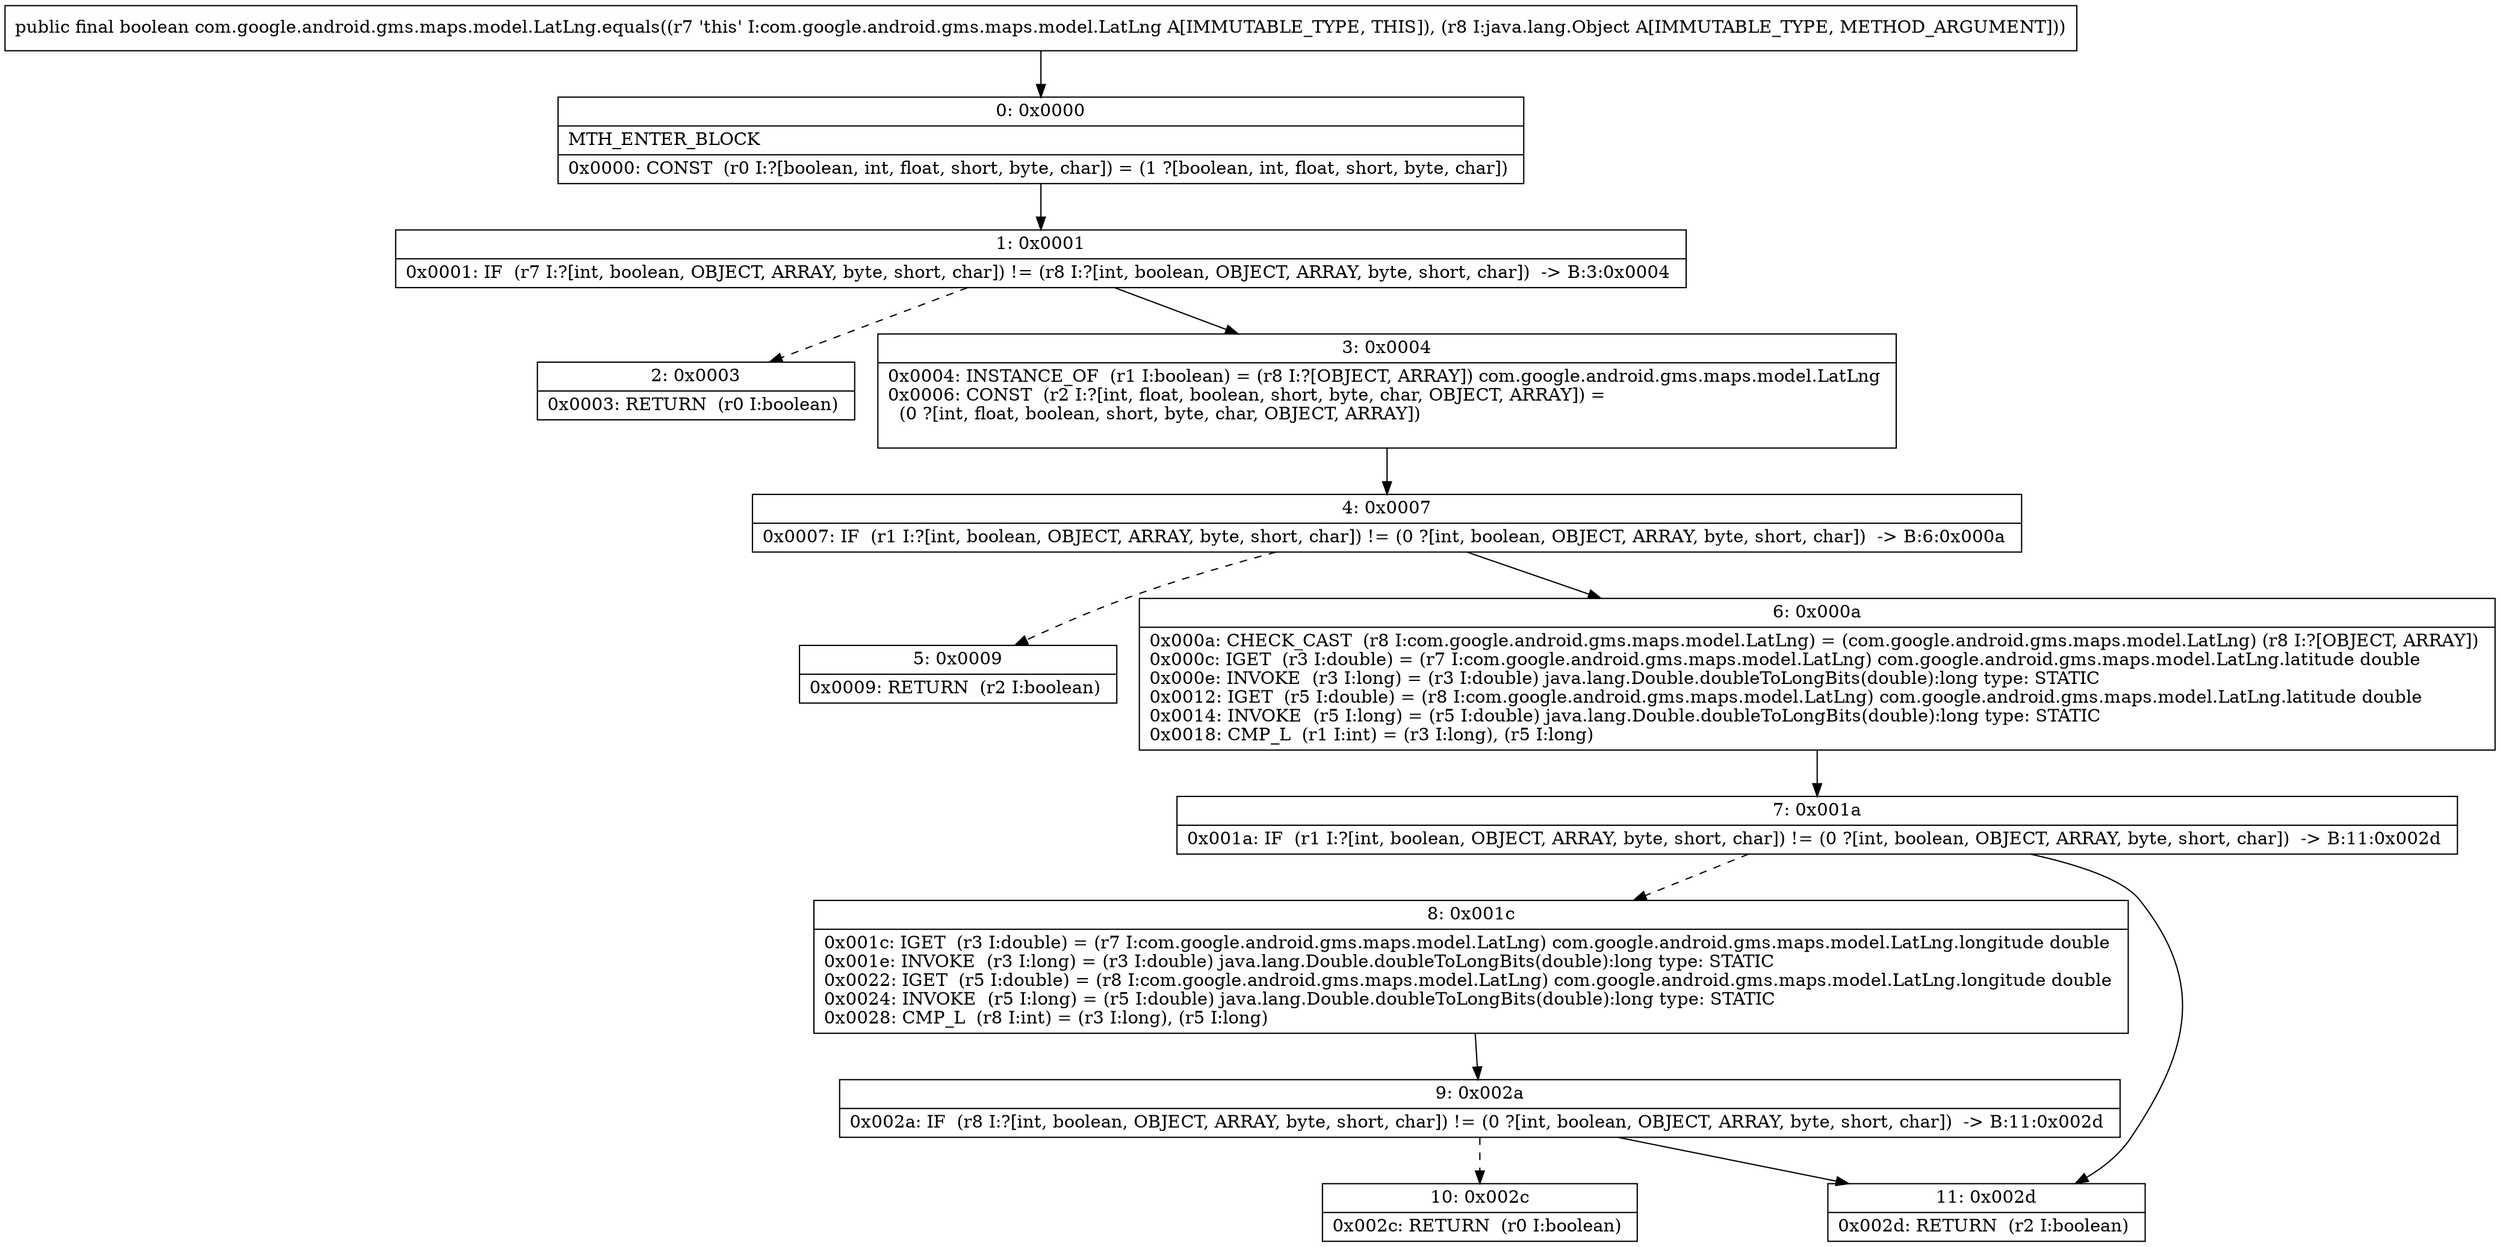 digraph "CFG forcom.google.android.gms.maps.model.LatLng.equals(Ljava\/lang\/Object;)Z" {
Node_0 [shape=record,label="{0\:\ 0x0000|MTH_ENTER_BLOCK\l|0x0000: CONST  (r0 I:?[boolean, int, float, short, byte, char]) = (1 ?[boolean, int, float, short, byte, char]) \l}"];
Node_1 [shape=record,label="{1\:\ 0x0001|0x0001: IF  (r7 I:?[int, boolean, OBJECT, ARRAY, byte, short, char]) != (r8 I:?[int, boolean, OBJECT, ARRAY, byte, short, char])  \-\> B:3:0x0004 \l}"];
Node_2 [shape=record,label="{2\:\ 0x0003|0x0003: RETURN  (r0 I:boolean) \l}"];
Node_3 [shape=record,label="{3\:\ 0x0004|0x0004: INSTANCE_OF  (r1 I:boolean) = (r8 I:?[OBJECT, ARRAY]) com.google.android.gms.maps.model.LatLng \l0x0006: CONST  (r2 I:?[int, float, boolean, short, byte, char, OBJECT, ARRAY]) = \l  (0 ?[int, float, boolean, short, byte, char, OBJECT, ARRAY])\l \l}"];
Node_4 [shape=record,label="{4\:\ 0x0007|0x0007: IF  (r1 I:?[int, boolean, OBJECT, ARRAY, byte, short, char]) != (0 ?[int, boolean, OBJECT, ARRAY, byte, short, char])  \-\> B:6:0x000a \l}"];
Node_5 [shape=record,label="{5\:\ 0x0009|0x0009: RETURN  (r2 I:boolean) \l}"];
Node_6 [shape=record,label="{6\:\ 0x000a|0x000a: CHECK_CAST  (r8 I:com.google.android.gms.maps.model.LatLng) = (com.google.android.gms.maps.model.LatLng) (r8 I:?[OBJECT, ARRAY]) \l0x000c: IGET  (r3 I:double) = (r7 I:com.google.android.gms.maps.model.LatLng) com.google.android.gms.maps.model.LatLng.latitude double \l0x000e: INVOKE  (r3 I:long) = (r3 I:double) java.lang.Double.doubleToLongBits(double):long type: STATIC \l0x0012: IGET  (r5 I:double) = (r8 I:com.google.android.gms.maps.model.LatLng) com.google.android.gms.maps.model.LatLng.latitude double \l0x0014: INVOKE  (r5 I:long) = (r5 I:double) java.lang.Double.doubleToLongBits(double):long type: STATIC \l0x0018: CMP_L  (r1 I:int) = (r3 I:long), (r5 I:long) \l}"];
Node_7 [shape=record,label="{7\:\ 0x001a|0x001a: IF  (r1 I:?[int, boolean, OBJECT, ARRAY, byte, short, char]) != (0 ?[int, boolean, OBJECT, ARRAY, byte, short, char])  \-\> B:11:0x002d \l}"];
Node_8 [shape=record,label="{8\:\ 0x001c|0x001c: IGET  (r3 I:double) = (r7 I:com.google.android.gms.maps.model.LatLng) com.google.android.gms.maps.model.LatLng.longitude double \l0x001e: INVOKE  (r3 I:long) = (r3 I:double) java.lang.Double.doubleToLongBits(double):long type: STATIC \l0x0022: IGET  (r5 I:double) = (r8 I:com.google.android.gms.maps.model.LatLng) com.google.android.gms.maps.model.LatLng.longitude double \l0x0024: INVOKE  (r5 I:long) = (r5 I:double) java.lang.Double.doubleToLongBits(double):long type: STATIC \l0x0028: CMP_L  (r8 I:int) = (r3 I:long), (r5 I:long) \l}"];
Node_9 [shape=record,label="{9\:\ 0x002a|0x002a: IF  (r8 I:?[int, boolean, OBJECT, ARRAY, byte, short, char]) != (0 ?[int, boolean, OBJECT, ARRAY, byte, short, char])  \-\> B:11:0x002d \l}"];
Node_10 [shape=record,label="{10\:\ 0x002c|0x002c: RETURN  (r0 I:boolean) \l}"];
Node_11 [shape=record,label="{11\:\ 0x002d|0x002d: RETURN  (r2 I:boolean) \l}"];
MethodNode[shape=record,label="{public final boolean com.google.android.gms.maps.model.LatLng.equals((r7 'this' I:com.google.android.gms.maps.model.LatLng A[IMMUTABLE_TYPE, THIS]), (r8 I:java.lang.Object A[IMMUTABLE_TYPE, METHOD_ARGUMENT])) }"];
MethodNode -> Node_0;
Node_0 -> Node_1;
Node_1 -> Node_2[style=dashed];
Node_1 -> Node_3;
Node_3 -> Node_4;
Node_4 -> Node_5[style=dashed];
Node_4 -> Node_6;
Node_6 -> Node_7;
Node_7 -> Node_8[style=dashed];
Node_7 -> Node_11;
Node_8 -> Node_9;
Node_9 -> Node_10[style=dashed];
Node_9 -> Node_11;
}

